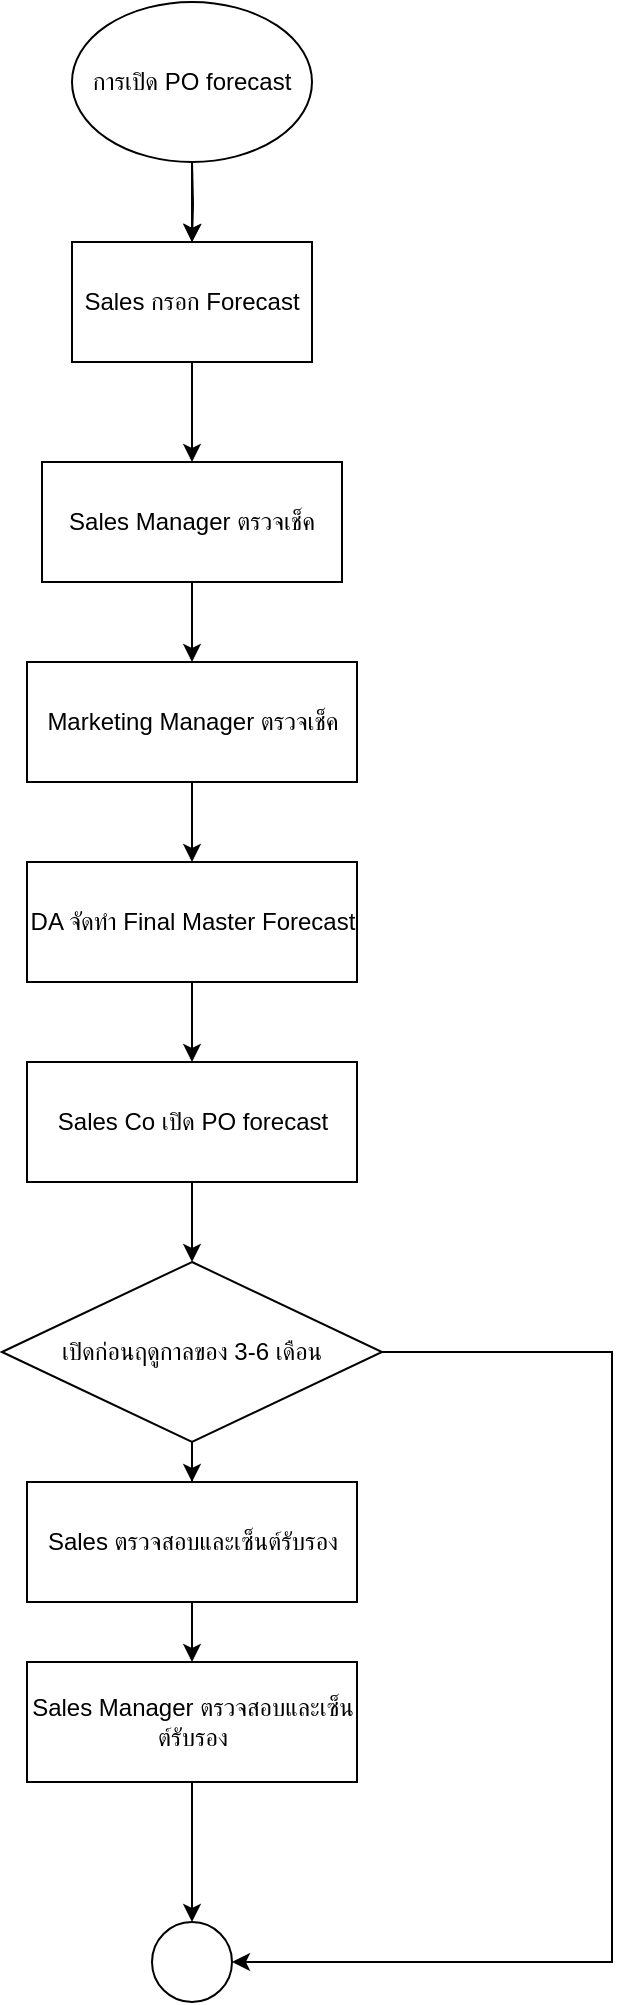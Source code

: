 <mxfile version="26.2.5">
  <diagram id="C5RBs43oDa-KdzZeNtuy" name="Page-1">
    <mxGraphModel dx="1428" dy="877" grid="1" gridSize="10" guides="1" tooltips="1" connect="1" arrows="1" fold="1" page="1" pageScale="1" pageWidth="827" pageHeight="1169" math="0" shadow="0">
      <root>
        <mxCell id="WIyWlLk6GJQsqaUBKTNV-0" />
        <mxCell id="WIyWlLk6GJQsqaUBKTNV-1" parent="WIyWlLk6GJQsqaUBKTNV-0" />
        <mxCell id="ul0n_eh6_xzhWPqqEAVD-3" style="edgeStyle=orthogonalEdgeStyle;rounded=0;orthogonalLoop=1;jettySize=auto;html=1;" edge="1" parent="WIyWlLk6GJQsqaUBKTNV-1" target="ul0n_eh6_xzhWPqqEAVD-4">
          <mxGeometry relative="1" as="geometry">
            <mxPoint x="230" y="240" as="targetPoint" />
            <mxPoint x="230" y="120" as="sourcePoint" />
          </mxGeometry>
        </mxCell>
        <mxCell id="ul0n_eh6_xzhWPqqEAVD-7" value="" style="edgeStyle=orthogonalEdgeStyle;rounded=0;orthogonalLoop=1;jettySize=auto;html=1;" edge="1" parent="WIyWlLk6GJQsqaUBKTNV-1" source="ul0n_eh6_xzhWPqqEAVD-4" target="ul0n_eh6_xzhWPqqEAVD-6">
          <mxGeometry relative="1" as="geometry" />
        </mxCell>
        <mxCell id="ul0n_eh6_xzhWPqqEAVD-4" value="Sales กรอก Forecast" style="rounded=0;whiteSpace=wrap;html=1;" vertex="1" parent="WIyWlLk6GJQsqaUBKTNV-1">
          <mxGeometry x="170" y="160" width="120" height="60" as="geometry" />
        </mxCell>
        <mxCell id="ul0n_eh6_xzhWPqqEAVD-10" value="" style="edgeStyle=orthogonalEdgeStyle;rounded=0;orthogonalLoop=1;jettySize=auto;html=1;" edge="1" parent="WIyWlLk6GJQsqaUBKTNV-1" source="ul0n_eh6_xzhWPqqEAVD-6" target="ul0n_eh6_xzhWPqqEAVD-9">
          <mxGeometry relative="1" as="geometry" />
        </mxCell>
        <mxCell id="ul0n_eh6_xzhWPqqEAVD-6" value="Sales Manager ตรวจเช็ค" style="rounded=0;whiteSpace=wrap;html=1;" vertex="1" parent="WIyWlLk6GJQsqaUBKTNV-1">
          <mxGeometry x="155" y="270" width="150" height="60" as="geometry" />
        </mxCell>
        <mxCell id="ul0n_eh6_xzhWPqqEAVD-12" value="" style="edgeStyle=orthogonalEdgeStyle;rounded=0;orthogonalLoop=1;jettySize=auto;html=1;" edge="1" parent="WIyWlLk6GJQsqaUBKTNV-1" source="ul0n_eh6_xzhWPqqEAVD-9" target="ul0n_eh6_xzhWPqqEAVD-11">
          <mxGeometry relative="1" as="geometry" />
        </mxCell>
        <mxCell id="ul0n_eh6_xzhWPqqEAVD-9" value="Marketing Manager ตรวจเช็ค" style="rounded=0;whiteSpace=wrap;html=1;" vertex="1" parent="WIyWlLk6GJQsqaUBKTNV-1">
          <mxGeometry x="147.5" y="370" width="165" height="60" as="geometry" />
        </mxCell>
        <mxCell id="ul0n_eh6_xzhWPqqEAVD-14" value="" style="edgeStyle=orthogonalEdgeStyle;rounded=0;orthogonalLoop=1;jettySize=auto;html=1;" edge="1" parent="WIyWlLk6GJQsqaUBKTNV-1" source="ul0n_eh6_xzhWPqqEAVD-11" target="ul0n_eh6_xzhWPqqEAVD-13">
          <mxGeometry relative="1" as="geometry" />
        </mxCell>
        <mxCell id="ul0n_eh6_xzhWPqqEAVD-11" value="DA จัดทำ Final Master Forecast&lt;span style=&quot;color: rgba(0, 0, 0, 0); font-family: monospace; font-size: 0px; text-align: start; text-wrap-mode: nowrap;&quot;&gt;%3CmxGraphModel%3E%3Croot%3E%3CmxCell%20id%3D%220%22%2F%3E%3CmxCell%20id%3D%221%22%20parent%3D%220%22%2F%3E%3CmxCell%20id%3D%222%22%20value%3D%22Marketing%20Manager%20%E0%B8%95%E0%B8%A3%E0%B8%A7%E0%B8%88%E0%B9%80%E0%B8%8A%E0%B9%87%E0%B8%84%22%20style%3D%22rounded%3D0%3BwhiteSpace%3Dwrap%3Bhtml%3D1%3B%22%20vertex%3D%221%22%20parent%3D%221%22%3E%3CmxGeometry%20x%3D%22147.5%22%20y%3D%22370%22%20width%3D%22165%22%20height%3D%2260%22%20as%3D%22geometry%22%2F%3E%3C%2FmxCell%3E%3C%2Froot%3E%3C%2FmxGraphModel%3E&lt;/span&gt;" style="rounded=0;whiteSpace=wrap;html=1;" vertex="1" parent="WIyWlLk6GJQsqaUBKTNV-1">
          <mxGeometry x="147.5" y="470" width="165" height="60" as="geometry" />
        </mxCell>
        <mxCell id="ul0n_eh6_xzhWPqqEAVD-20" value="" style="edgeStyle=orthogonalEdgeStyle;rounded=0;orthogonalLoop=1;jettySize=auto;html=1;" edge="1" parent="WIyWlLk6GJQsqaUBKTNV-1" source="ul0n_eh6_xzhWPqqEAVD-13" target="ul0n_eh6_xzhWPqqEAVD-15">
          <mxGeometry relative="1" as="geometry" />
        </mxCell>
        <mxCell id="ul0n_eh6_xzhWPqqEAVD-13" value="Sales Co เปิด PO forecast" style="rounded=0;whiteSpace=wrap;html=1;" vertex="1" parent="WIyWlLk6GJQsqaUBKTNV-1">
          <mxGeometry x="147.5" y="570" width="165" height="60" as="geometry" />
        </mxCell>
        <mxCell id="ul0n_eh6_xzhWPqqEAVD-21" style="edgeStyle=orthogonalEdgeStyle;rounded=0;orthogonalLoop=1;jettySize=auto;html=1;entryX=1;entryY=0.5;entryDx=0;entryDy=0;" edge="1" parent="WIyWlLk6GJQsqaUBKTNV-1" source="ul0n_eh6_xzhWPqqEAVD-15" target="ul0n_eh6_xzhWPqqEAVD-23">
          <mxGeometry relative="1" as="geometry">
            <mxPoint x="560" y="1010" as="targetPoint" />
            <Array as="points">
              <mxPoint x="440" y="715" />
              <mxPoint x="440" y="1020" />
            </Array>
          </mxGeometry>
        </mxCell>
        <mxCell id="ul0n_eh6_xzhWPqqEAVD-26" value="" style="edgeStyle=orthogonalEdgeStyle;rounded=0;orthogonalLoop=1;jettySize=auto;html=1;" edge="1" parent="WIyWlLk6GJQsqaUBKTNV-1" source="ul0n_eh6_xzhWPqqEAVD-15" target="ul0n_eh6_xzhWPqqEAVD-24">
          <mxGeometry relative="1" as="geometry" />
        </mxCell>
        <mxCell id="ul0n_eh6_xzhWPqqEAVD-15" value="เปิดก่อนฤดูกาลของ 3-6 เดือน" style="rhombus;whiteSpace=wrap;html=1;" vertex="1" parent="WIyWlLk6GJQsqaUBKTNV-1">
          <mxGeometry x="135" y="670" width="190" height="90" as="geometry" />
        </mxCell>
        <mxCell id="ul0n_eh6_xzhWPqqEAVD-19" value="" style="edgeStyle=orthogonalEdgeStyle;rounded=0;orthogonalLoop=1;jettySize=auto;html=1;" edge="1" parent="WIyWlLk6GJQsqaUBKTNV-1" source="ul0n_eh6_xzhWPqqEAVD-16" target="ul0n_eh6_xzhWPqqEAVD-4">
          <mxGeometry relative="1" as="geometry" />
        </mxCell>
        <mxCell id="ul0n_eh6_xzhWPqqEAVD-16" value="การเปิด PO forecast" style="ellipse;whiteSpace=wrap;html=1;" vertex="1" parent="WIyWlLk6GJQsqaUBKTNV-1">
          <mxGeometry x="170" y="40" width="120" height="80" as="geometry" />
        </mxCell>
        <mxCell id="ul0n_eh6_xzhWPqqEAVD-23" value="" style="ellipse;whiteSpace=wrap;html=1;aspect=fixed;" vertex="1" parent="WIyWlLk6GJQsqaUBKTNV-1">
          <mxGeometry x="210" y="1000" width="40" height="40" as="geometry" />
        </mxCell>
        <mxCell id="ul0n_eh6_xzhWPqqEAVD-30" value="" style="edgeStyle=orthogonalEdgeStyle;rounded=0;orthogonalLoop=1;jettySize=auto;html=1;" edge="1" parent="WIyWlLk6GJQsqaUBKTNV-1" source="ul0n_eh6_xzhWPqqEAVD-24" target="ul0n_eh6_xzhWPqqEAVD-27">
          <mxGeometry relative="1" as="geometry" />
        </mxCell>
        <mxCell id="ul0n_eh6_xzhWPqqEAVD-24" value="Sales ตรวจสอบและเซ็นต์รับรอง" style="rounded=0;whiteSpace=wrap;html=1;" vertex="1" parent="WIyWlLk6GJQsqaUBKTNV-1">
          <mxGeometry x="147.5" y="780" width="165" height="60" as="geometry" />
        </mxCell>
        <mxCell id="ul0n_eh6_xzhWPqqEAVD-29" value="" style="edgeStyle=orthogonalEdgeStyle;rounded=0;orthogonalLoop=1;jettySize=auto;html=1;" edge="1" parent="WIyWlLk6GJQsqaUBKTNV-1" source="ul0n_eh6_xzhWPqqEAVD-27" target="ul0n_eh6_xzhWPqqEAVD-23">
          <mxGeometry relative="1" as="geometry" />
        </mxCell>
        <mxCell id="ul0n_eh6_xzhWPqqEAVD-27" value="Sales Manager ตรวจสอบและเซ็นต์รับรอง" style="rounded=0;whiteSpace=wrap;html=1;" vertex="1" parent="WIyWlLk6GJQsqaUBKTNV-1">
          <mxGeometry x="147.5" y="870" width="165" height="60" as="geometry" />
        </mxCell>
      </root>
    </mxGraphModel>
  </diagram>
</mxfile>
